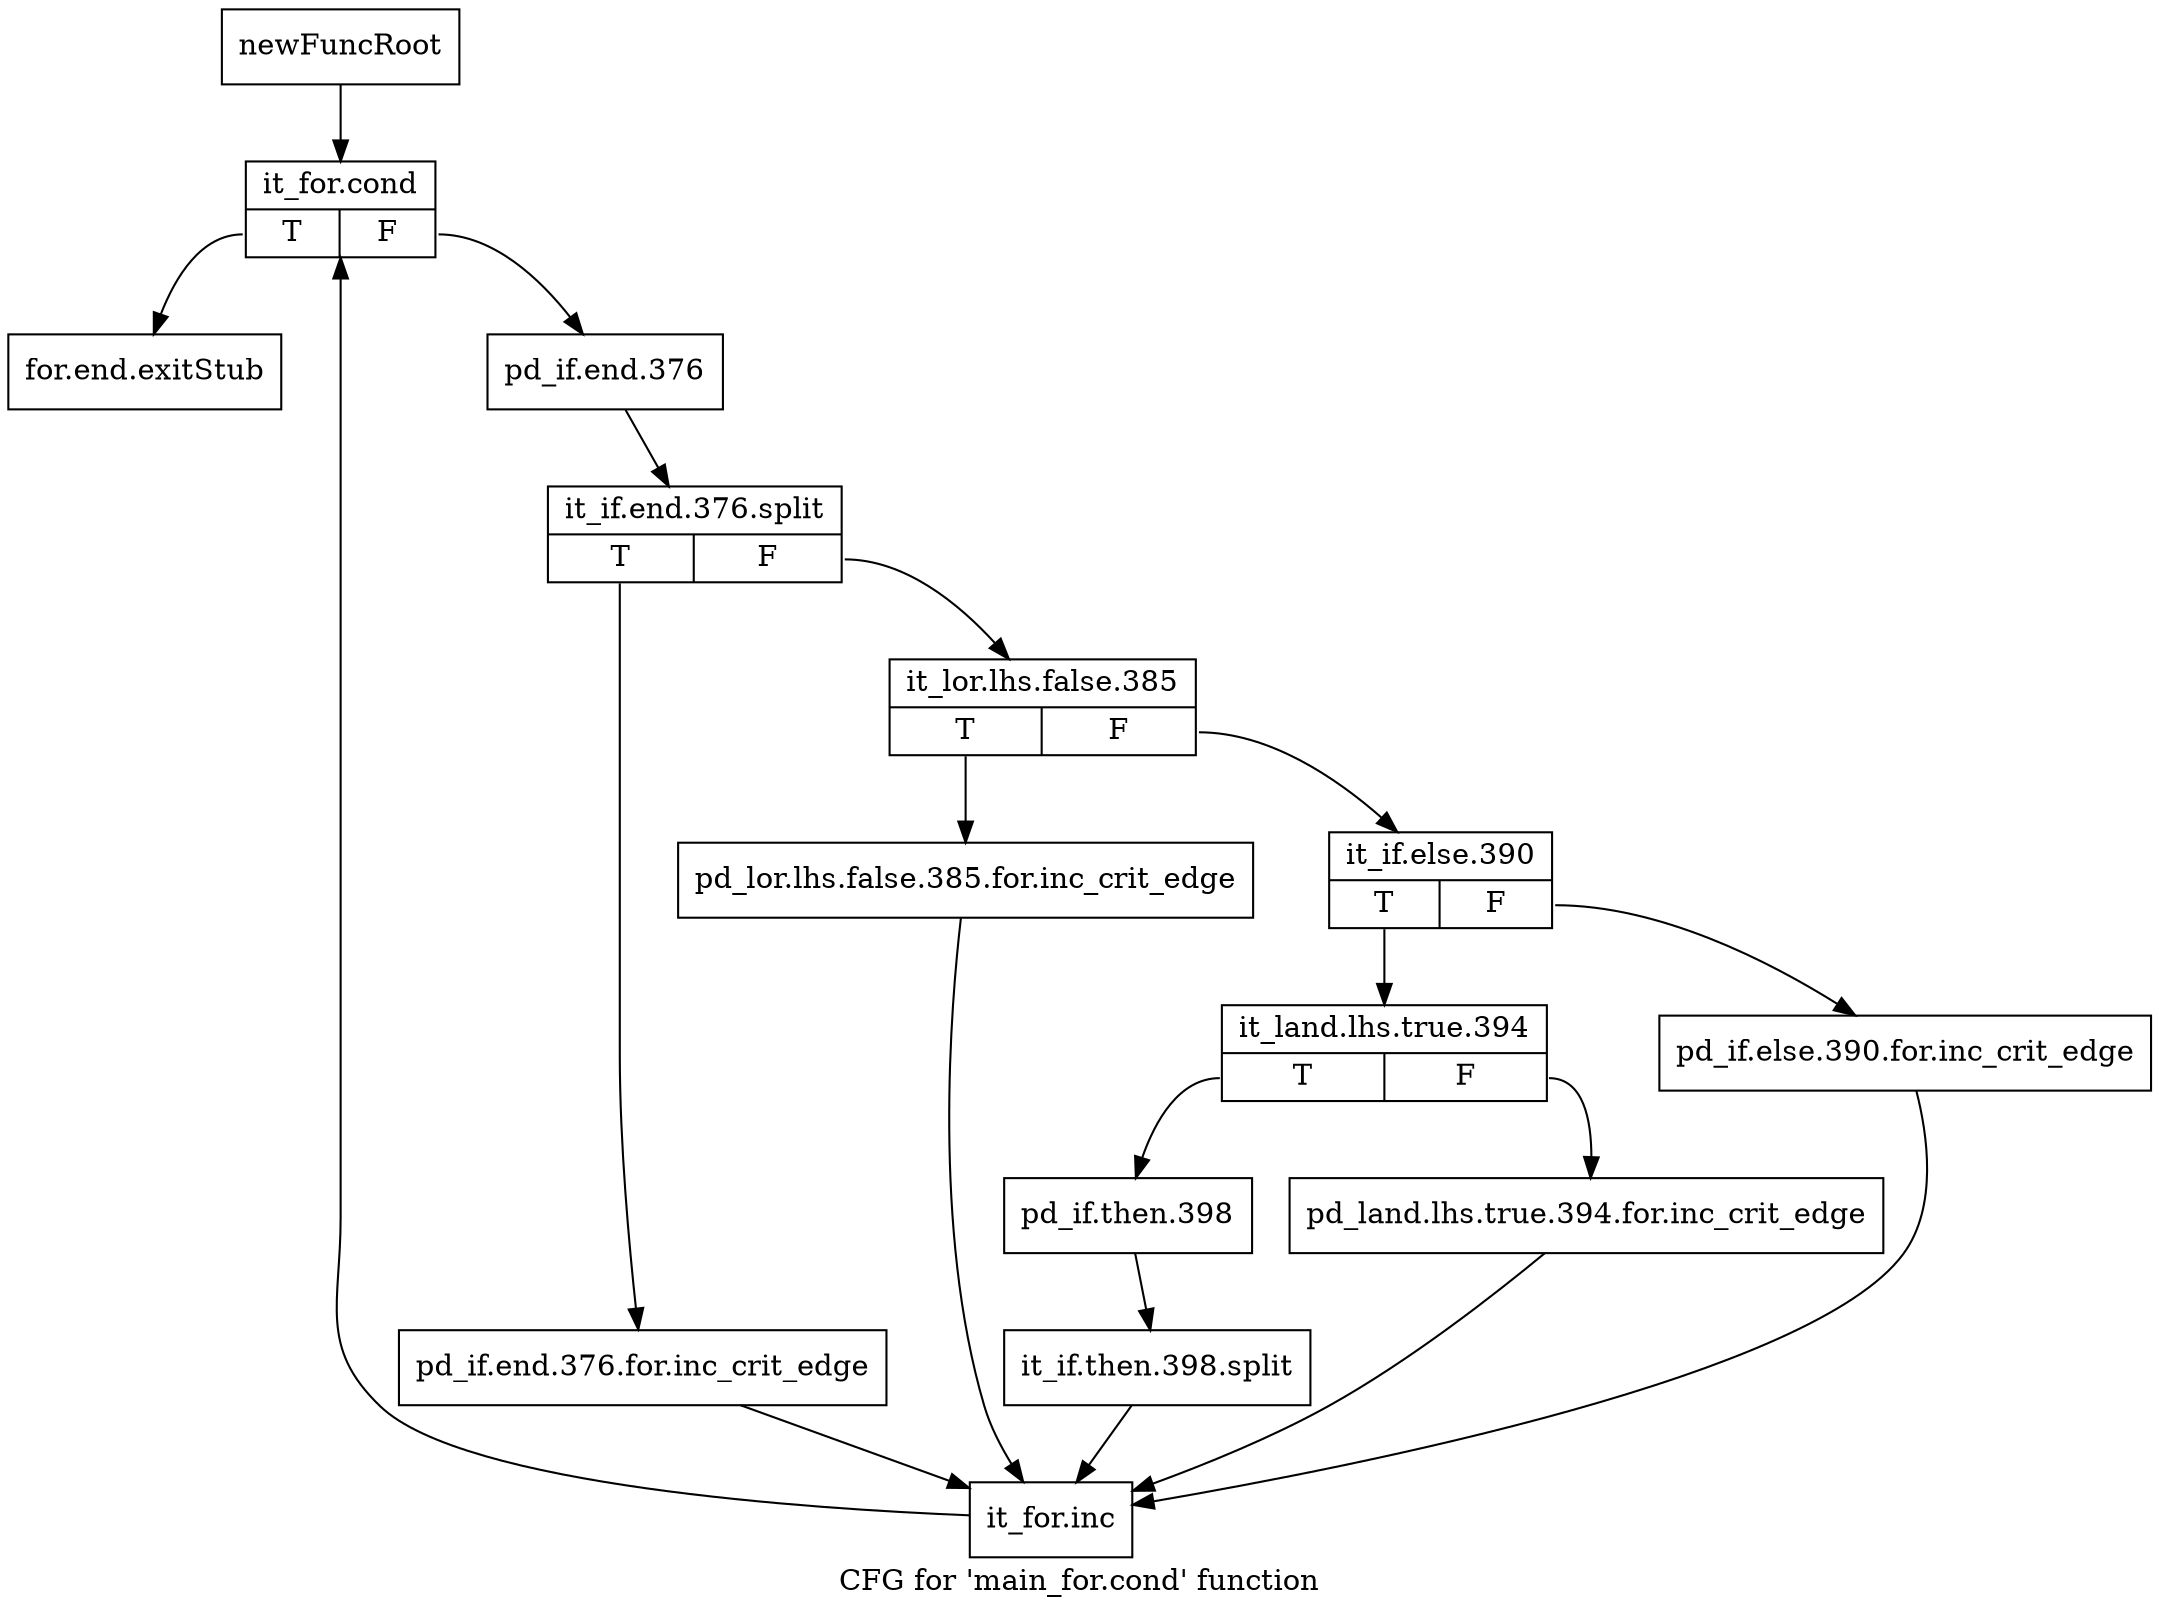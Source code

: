 digraph "CFG for 'main_for.cond' function" {
	label="CFG for 'main_for.cond' function";

	Node0x3132fc0 [shape=record,label="{newFuncRoot}"];
	Node0x3132fc0 -> Node0x3133060;
	Node0x3133010 [shape=record,label="{for.end.exitStub}"];
	Node0x3133060 [shape=record,label="{it_for.cond|{<s0>T|<s1>F}}"];
	Node0x3133060:s0 -> Node0x3133010;
	Node0x3133060:s1 -> Node0x31330b0;
	Node0x31330b0 [shape=record,label="{pd_if.end.376}"];
	Node0x31330b0 -> Node0x3852710;
	Node0x3852710 [shape=record,label="{it_if.end.376.split|{<s0>T|<s1>F}}"];
	Node0x3852710:s0 -> Node0x3133330;
	Node0x3852710:s1 -> Node0x3133100;
	Node0x3133100 [shape=record,label="{it_lor.lhs.false.385|{<s0>T|<s1>F}}"];
	Node0x3133100:s0 -> Node0x31332e0;
	Node0x3133100:s1 -> Node0x3133150;
	Node0x3133150 [shape=record,label="{it_if.else.390|{<s0>T|<s1>F}}"];
	Node0x3133150:s0 -> Node0x31331f0;
	Node0x3133150:s1 -> Node0x31331a0;
	Node0x31331a0 [shape=record,label="{pd_if.else.390.for.inc_crit_edge}"];
	Node0x31331a0 -> Node0x3133380;
	Node0x31331f0 [shape=record,label="{it_land.lhs.true.394|{<s0>T|<s1>F}}"];
	Node0x31331f0:s0 -> Node0x3133290;
	Node0x31331f0:s1 -> Node0x3133240;
	Node0x3133240 [shape=record,label="{pd_land.lhs.true.394.for.inc_crit_edge}"];
	Node0x3133240 -> Node0x3133380;
	Node0x3133290 [shape=record,label="{pd_if.then.398}"];
	Node0x3133290 -> Node0x3852590;
	Node0x3852590 [shape=record,label="{it_if.then.398.split}"];
	Node0x3852590 -> Node0x3133380;
	Node0x31332e0 [shape=record,label="{pd_lor.lhs.false.385.for.inc_crit_edge}"];
	Node0x31332e0 -> Node0x3133380;
	Node0x3133330 [shape=record,label="{pd_if.end.376.for.inc_crit_edge}"];
	Node0x3133330 -> Node0x3133380;
	Node0x3133380 [shape=record,label="{it_for.inc}"];
	Node0x3133380 -> Node0x3133060;
}
